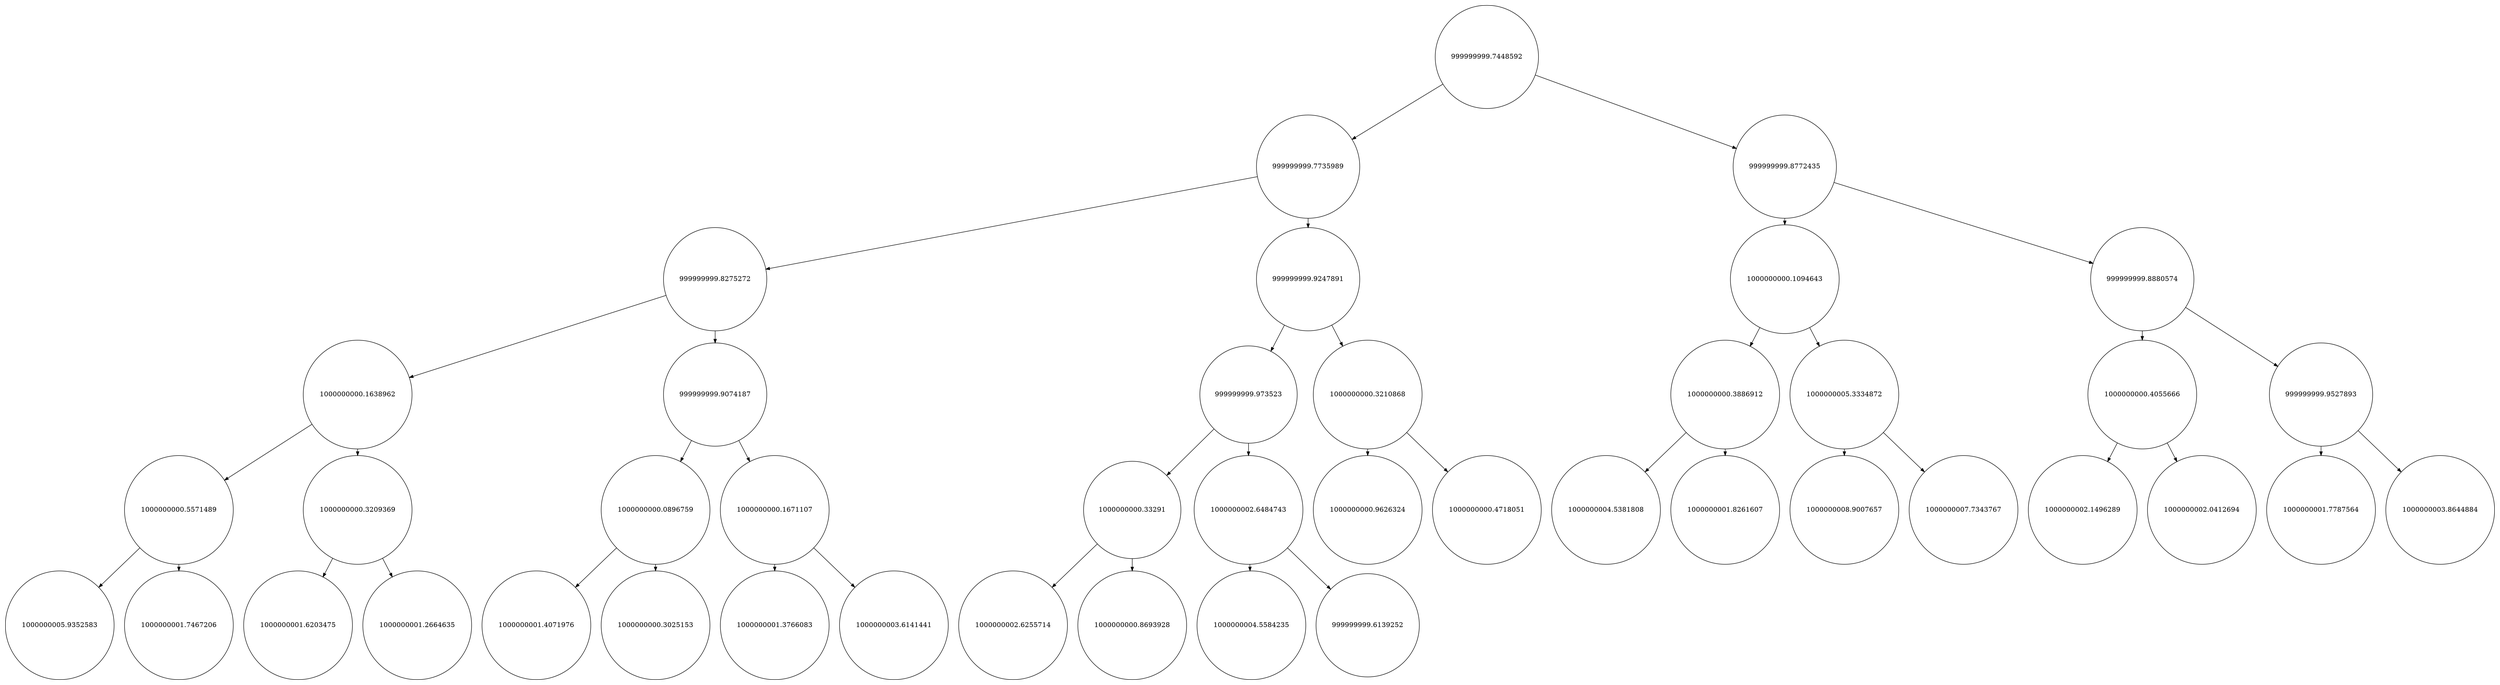 
    digraph G {
    nodesep=0.3;
    ranksep=0.2;
    margin=0.1;
    node [shape=circle];
    edge [arrowsize=0.8];
    1 -> 2[side=left];
1 -> 3;
2 -> 4[side=left];
2 -> 5;
3 -> 6[side=left];
3 -> 7;
4 -> 8[side=left];
4 -> 9;
5 -> 10[side=left];
5 -> 11;
6 -> 12[side=left];
6 -> 13;
7 -> 14[side=left];
7 -> 15;
8 -> 16[side=left];
8 -> 17;
9 -> 18[side=left];
9 -> 19;
10 -> 20[side=left];
10 -> 21;
11 -> 22[side=left];
11 -> 23;
12 -> 24[side=left];
12 -> 25;
13 -> 26[side=left];
13 -> 27;
14 -> 28[side=left];
14 -> 29;
15 -> 30[side=left];
15 -> 31;
16 -> 32[side=left];
16 -> 33;
17 -> 34[side=left];
17 -> 35;
18 -> 36[side=left];
18 -> 37;
19 -> 38[side=left];
19 -> 39;
20 -> 40[side=left];
20 -> 41;
21 -> 42[side=left];
21 -> 43;
1[label="999999999.7448592"]
2[label="999999999.7735989"]
3[label="999999999.8772435"]
4[label="999999999.8275272"]
5[label="999999999.9247891"]
6[label="1000000000.1094643"]
7[label="999999999.8880574"]
8[label="1000000000.1638962"]
9[label="999999999.9074187"]
10[label="999999999.973523"]
11[label="1000000000.3210868"]
12[label="1000000000.3886912"]
13[label="1000000005.3334872"]
14[label="1000000000.4055666"]
15[label="999999999.9527893"]
16[label="1000000000.5571489"]
17[label="1000000000.3209369"]
18[label="1000000000.0896759"]
19[label="1000000000.1671107"]
20[label="1000000000.33291"]
21[label="1000000002.6484743"]
22[label="1000000000.9626324"]
23[label="1000000000.4718051"]
24[label="1000000004.5381808"]
25[label="1000000001.8261607"]
26[label="1000000008.9007657"]
27[label="1000000007.7343767"]
28[label="1000000002.1496289"]
29[label="1000000002.0412694"]
30[label="1000000001.7787564"]
31[label="1000000003.8644884"]
32[label="1000000005.9352583"]
33[label="1000000001.7467206"]
34[label="1000000001.6203475"]
35[label="1000000001.2664635"]
36[label="1000000001.4071976"]
37[label="1000000000.3025153"]
38[label="1000000001.3766083"]
39[label="1000000003.6141441"]
40[label="1000000002.6255714"]
41[label="1000000000.8693928"]
42[label="1000000004.5584235"]
43[label="999999999.6139252"]}